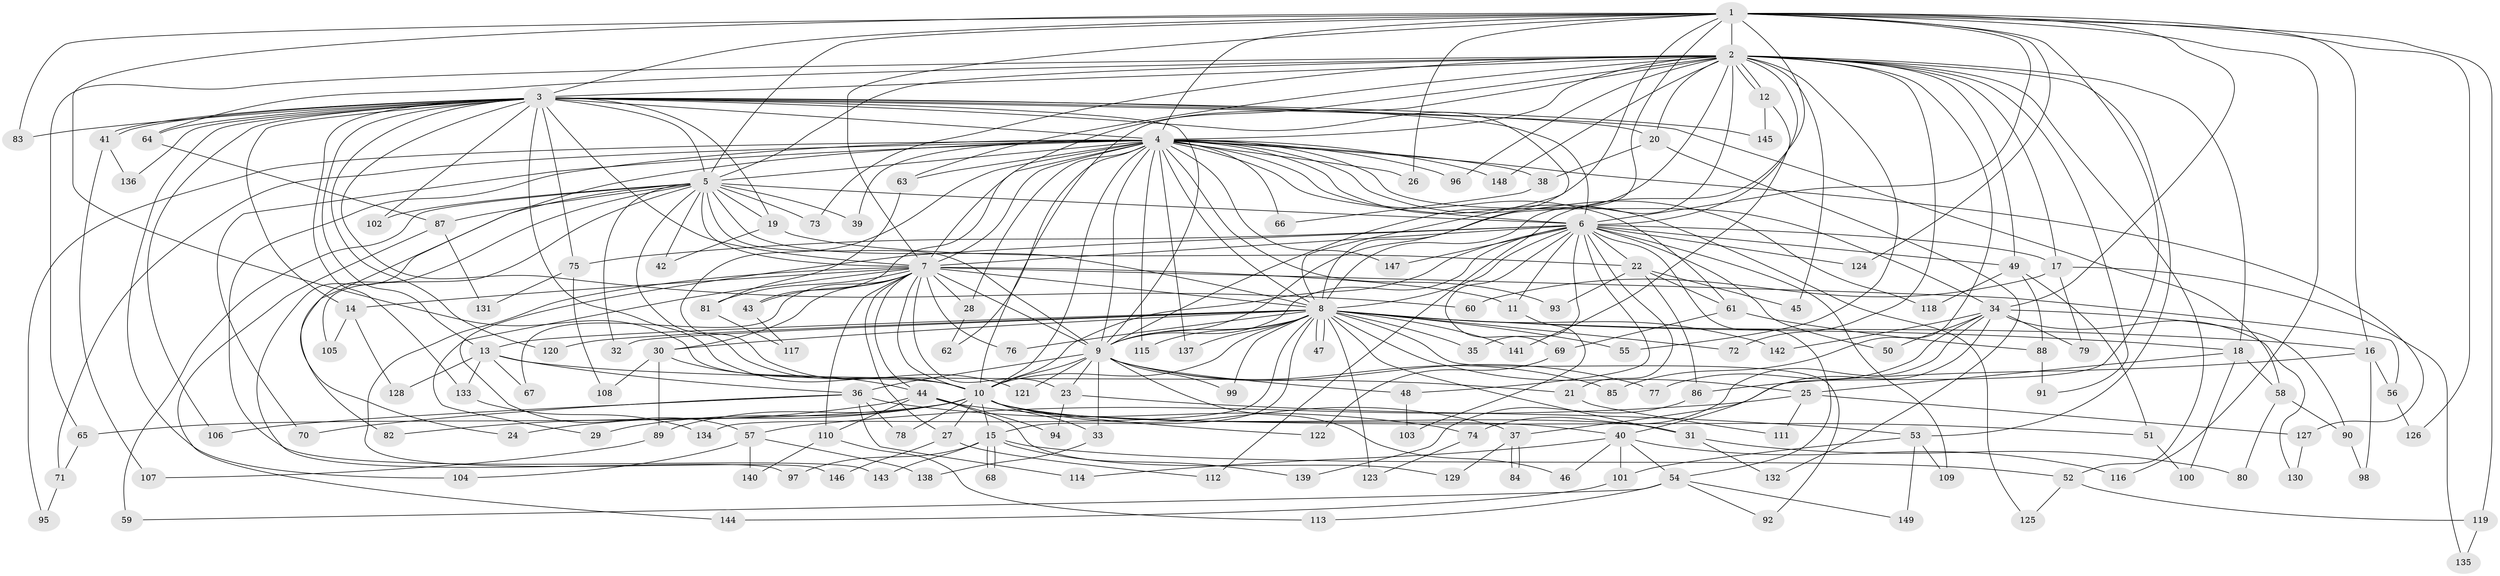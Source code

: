 // Generated by graph-tools (version 1.1) at 2025/11/02/27/25 16:11:01]
// undirected, 149 vertices, 323 edges
graph export_dot {
graph [start="1"]
  node [color=gray90,style=filled];
  1;
  2;
  3;
  4;
  5;
  6;
  7;
  8;
  9;
  10;
  11;
  12;
  13;
  14;
  15;
  16;
  17;
  18;
  19;
  20;
  21;
  22;
  23;
  24;
  25;
  26;
  27;
  28;
  29;
  30;
  31;
  32;
  33;
  34;
  35;
  36;
  37;
  38;
  39;
  40;
  41;
  42;
  43;
  44;
  45;
  46;
  47;
  48;
  49;
  50;
  51;
  52;
  53;
  54;
  55;
  56;
  57;
  58;
  59;
  60;
  61;
  62;
  63;
  64;
  65;
  66;
  67;
  68;
  69;
  70;
  71;
  72;
  73;
  74;
  75;
  76;
  77;
  78;
  79;
  80;
  81;
  82;
  83;
  84;
  85;
  86;
  87;
  88;
  89;
  90;
  91;
  92;
  93;
  94;
  95;
  96;
  97;
  98;
  99;
  100;
  101;
  102;
  103;
  104;
  105;
  106;
  107;
  108;
  109;
  110;
  111;
  112;
  113;
  114;
  115;
  116;
  117;
  118;
  119;
  120;
  121;
  122;
  123;
  124;
  125;
  126;
  127;
  128;
  129;
  130;
  131;
  132;
  133;
  134;
  135;
  136;
  137;
  138;
  139;
  140;
  141;
  142;
  143;
  144;
  145;
  146;
  147;
  148;
  149;
  1 -- 2;
  1 -- 3;
  1 -- 4;
  1 -- 5;
  1 -- 6;
  1 -- 7;
  1 -- 8;
  1 -- 9;
  1 -- 10;
  1 -- 16;
  1 -- 26;
  1 -- 34;
  1 -- 37;
  1 -- 83;
  1 -- 112;
  1 -- 116;
  1 -- 119;
  1 -- 124;
  1 -- 126;
  2 -- 3;
  2 -- 4;
  2 -- 5;
  2 -- 6;
  2 -- 7;
  2 -- 8;
  2 -- 9;
  2 -- 10;
  2 -- 12;
  2 -- 12;
  2 -- 17;
  2 -- 18;
  2 -- 20;
  2 -- 45;
  2 -- 49;
  2 -- 52;
  2 -- 53;
  2 -- 55;
  2 -- 63;
  2 -- 64;
  2 -- 65;
  2 -- 72;
  2 -- 73;
  2 -- 85;
  2 -- 91;
  2 -- 96;
  2 -- 148;
  3 -- 4;
  3 -- 5;
  3 -- 6;
  3 -- 7;
  3 -- 8;
  3 -- 9;
  3 -- 10;
  3 -- 13;
  3 -- 14;
  3 -- 19;
  3 -- 20;
  3 -- 41;
  3 -- 41;
  3 -- 58;
  3 -- 60;
  3 -- 64;
  3 -- 75;
  3 -- 83;
  3 -- 102;
  3 -- 104;
  3 -- 106;
  3 -- 120;
  3 -- 133;
  3 -- 136;
  3 -- 145;
  4 -- 5;
  4 -- 6;
  4 -- 7;
  4 -- 8;
  4 -- 9;
  4 -- 10;
  4 -- 24;
  4 -- 26;
  4 -- 28;
  4 -- 34;
  4 -- 38;
  4 -- 39;
  4 -- 43;
  4 -- 61;
  4 -- 62;
  4 -- 63;
  4 -- 66;
  4 -- 70;
  4 -- 71;
  4 -- 93;
  4 -- 95;
  4 -- 96;
  4 -- 115;
  4 -- 118;
  4 -- 121;
  4 -- 125;
  4 -- 127;
  4 -- 137;
  4 -- 143;
  4 -- 147;
  4 -- 148;
  5 -- 6;
  5 -- 7;
  5 -- 8;
  5 -- 9;
  5 -- 10;
  5 -- 19;
  5 -- 32;
  5 -- 39;
  5 -- 42;
  5 -- 59;
  5 -- 73;
  5 -- 82;
  5 -- 87;
  5 -- 97;
  5 -- 102;
  5 -- 105;
  6 -- 7;
  6 -- 8;
  6 -- 9;
  6 -- 10;
  6 -- 11;
  6 -- 17;
  6 -- 21;
  6 -- 22;
  6 -- 35;
  6 -- 48;
  6 -- 49;
  6 -- 50;
  6 -- 54;
  6 -- 57;
  6 -- 69;
  6 -- 75;
  6 -- 109;
  6 -- 124;
  6 -- 147;
  7 -- 8;
  7 -- 9;
  7 -- 10;
  7 -- 11;
  7 -- 14;
  7 -- 23;
  7 -- 27;
  7 -- 28;
  7 -- 29;
  7 -- 30;
  7 -- 43;
  7 -- 44;
  7 -- 56;
  7 -- 67;
  7 -- 76;
  7 -- 81;
  7 -- 110;
  7 -- 146;
  8 -- 9;
  8 -- 10;
  8 -- 13;
  8 -- 15;
  8 -- 16;
  8 -- 18;
  8 -- 25;
  8 -- 30;
  8 -- 31;
  8 -- 32;
  8 -- 35;
  8 -- 47;
  8 -- 47;
  8 -- 55;
  8 -- 72;
  8 -- 76;
  8 -- 92;
  8 -- 99;
  8 -- 115;
  8 -- 120;
  8 -- 123;
  8 -- 134;
  8 -- 137;
  8 -- 141;
  8 -- 142;
  9 -- 10;
  9 -- 23;
  9 -- 33;
  9 -- 36;
  9 -- 46;
  9 -- 48;
  9 -- 77;
  9 -- 85;
  9 -- 99;
  9 -- 121;
  10 -- 15;
  10 -- 24;
  10 -- 27;
  10 -- 29;
  10 -- 31;
  10 -- 33;
  10 -- 37;
  10 -- 40;
  10 -- 65;
  10 -- 78;
  10 -- 89;
  10 -- 122;
  11 -- 103;
  12 -- 141;
  12 -- 145;
  13 -- 21;
  13 -- 36;
  13 -- 67;
  13 -- 128;
  13 -- 133;
  14 -- 105;
  14 -- 128;
  15 -- 52;
  15 -- 68;
  15 -- 68;
  15 -- 97;
  15 -- 139;
  15 -- 143;
  16 -- 56;
  16 -- 86;
  16 -- 98;
  17 -- 60;
  17 -- 79;
  17 -- 135;
  18 -- 25;
  18 -- 58;
  18 -- 100;
  19 -- 22;
  19 -- 42;
  20 -- 38;
  20 -- 132;
  21 -- 111;
  22 -- 45;
  22 -- 61;
  22 -- 86;
  22 -- 93;
  23 -- 53;
  23 -- 94;
  25 -- 57;
  25 -- 111;
  25 -- 127;
  27 -- 112;
  27 -- 146;
  28 -- 62;
  30 -- 44;
  30 -- 89;
  30 -- 108;
  31 -- 80;
  31 -- 132;
  33 -- 138;
  34 -- 40;
  34 -- 50;
  34 -- 74;
  34 -- 77;
  34 -- 79;
  34 -- 90;
  34 -- 130;
  34 -- 142;
  36 -- 70;
  36 -- 74;
  36 -- 78;
  36 -- 106;
  36 -- 114;
  37 -- 84;
  37 -- 84;
  37 -- 129;
  38 -- 66;
  40 -- 46;
  40 -- 54;
  40 -- 101;
  40 -- 114;
  40 -- 116;
  41 -- 107;
  41 -- 136;
  43 -- 117;
  44 -- 51;
  44 -- 82;
  44 -- 94;
  44 -- 110;
  44 -- 129;
  48 -- 103;
  49 -- 51;
  49 -- 88;
  49 -- 118;
  51 -- 100;
  52 -- 119;
  52 -- 125;
  53 -- 101;
  53 -- 109;
  53 -- 149;
  54 -- 59;
  54 -- 92;
  54 -- 113;
  54 -- 149;
  56 -- 126;
  57 -- 104;
  57 -- 138;
  57 -- 140;
  58 -- 80;
  58 -- 90;
  61 -- 69;
  61 -- 88;
  63 -- 81;
  64 -- 87;
  65 -- 71;
  69 -- 122;
  71 -- 95;
  74 -- 123;
  75 -- 108;
  75 -- 131;
  81 -- 117;
  86 -- 139;
  87 -- 131;
  87 -- 144;
  88 -- 91;
  89 -- 107;
  90 -- 98;
  101 -- 144;
  110 -- 113;
  110 -- 140;
  119 -- 135;
  127 -- 130;
  133 -- 134;
}
